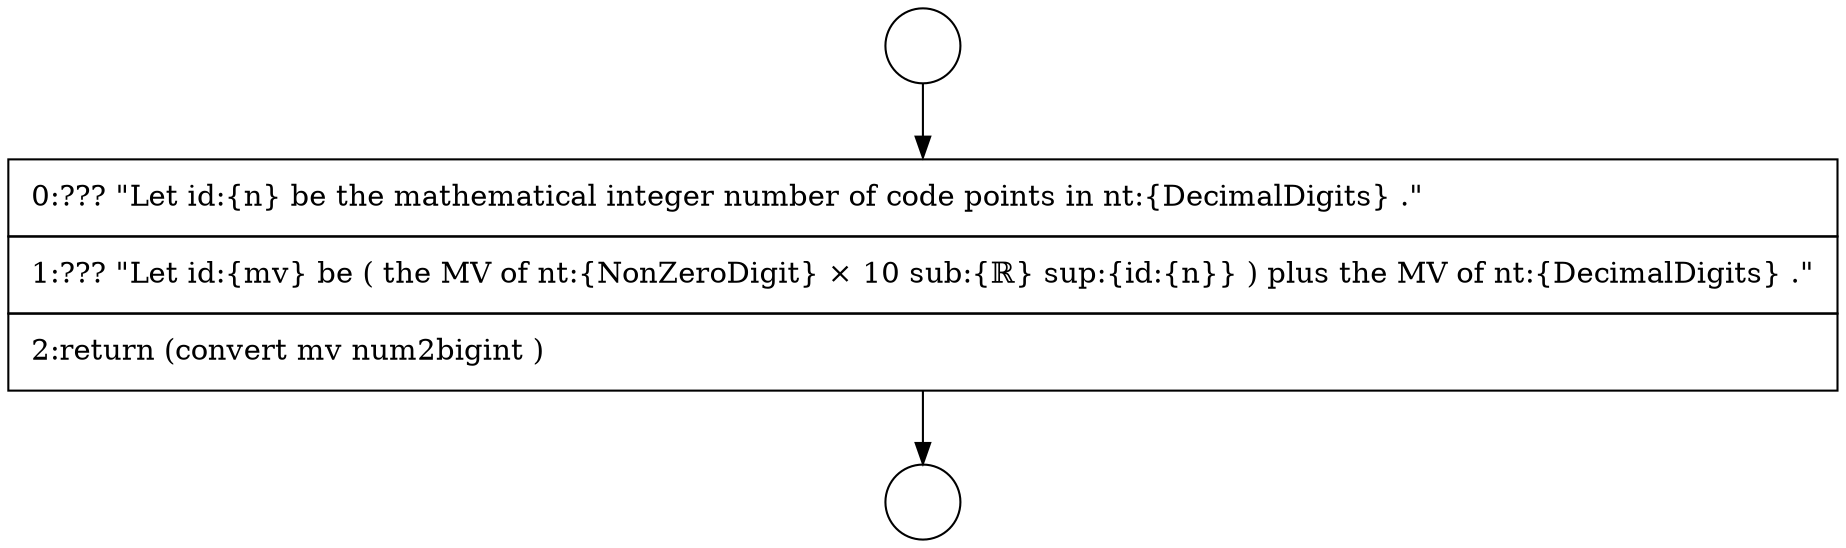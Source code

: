 digraph {
  node3618 [shape=circle label=" " color="black" fillcolor="white" style=filled]
  node3620 [shape=none, margin=0, label=<<font color="black">
    <table border="0" cellborder="1" cellspacing="0" cellpadding="10">
      <tr><td align="left">0:??? &quot;Let id:{n} be the mathematical integer number of code points in nt:{DecimalDigits} .&quot;</td></tr>
      <tr><td align="left">1:??? &quot;Let id:{mv} be ( the MV of nt:{NonZeroDigit} &times; 10 sub:{ℝ} sup:{id:{n}} ) plus the MV of nt:{DecimalDigits} .&quot;</td></tr>
      <tr><td align="left">2:return (convert mv num2bigint )</td></tr>
    </table>
  </font>> color="black" fillcolor="white" style=filled]
  node3619 [shape=circle label=" " color="black" fillcolor="white" style=filled]
  node3618 -> node3620 [ color="black"]
  node3620 -> node3619 [ color="black"]
}
